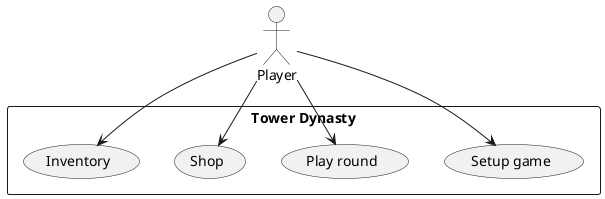 @startuml
'https://plantuml.com/use-case-diagram

actor "Player" as A1

rectangle "Tower Dynasty" {
    usecase "Setup game" as UC1
    usecase "Play round" as UC2
    usecase "Shop" as UC3
    usecase "Inventory" as UC4
}

A1 --> UC1
A1 --> UC2
A1 --> UC3
A1 --> UC4
@enduml